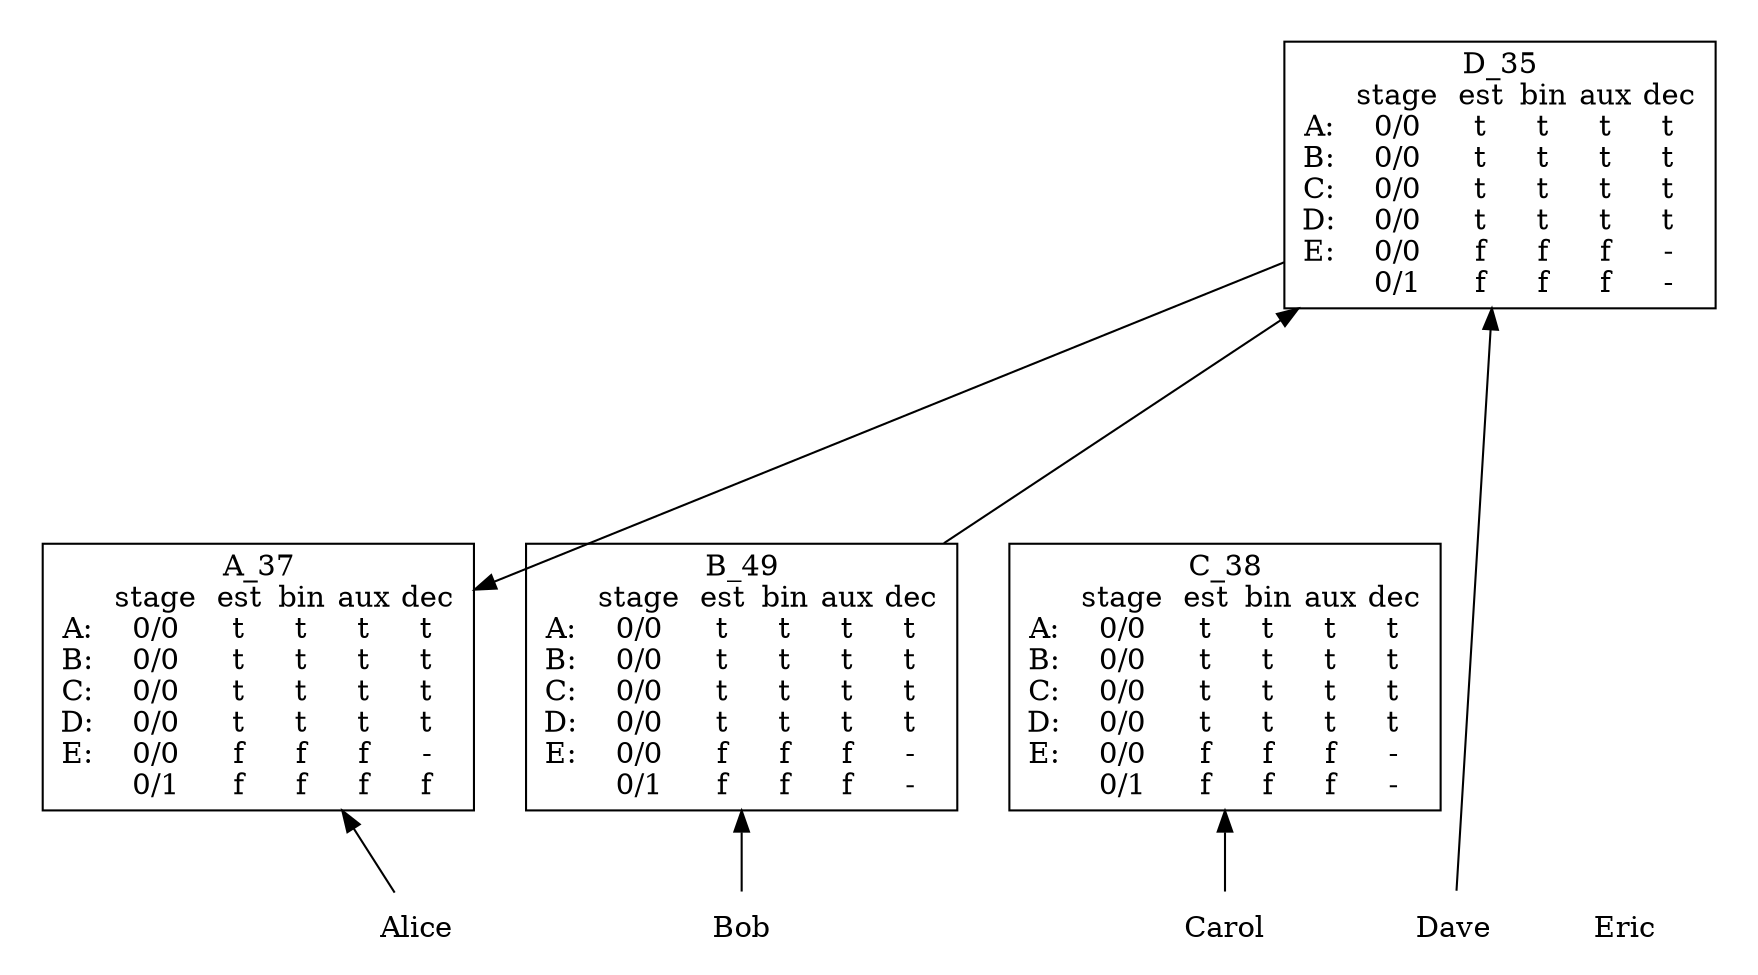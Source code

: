 /// our_id: Alice
/// peer_list: {
///   Alice: PeerState(VOTE|SEND|RECV)
///   Bob: PeerState(VOTE|SEND|RECV)
///   Carol: PeerState(VOTE|SEND|RECV)
///   Dave: PeerState(VOTE|SEND|RECV)
///   Eric: PeerState(VOTE|SEND|RECV)
/// }
digraph GossipGraph {
  splines=false
  rankdir=BT

  style=invis
  subgraph cluster_Alice {
    label=Alice
    Alice [style=invis]
    "Alice" -> "A_37" [minlen=1]
  }
  "D_35" -> "A_37" [constraint=false]

  style=invis
  subgraph cluster_Bob {
    label=Bob
    Bob [style=invis]
    "Bob" -> "B_49" [minlen=1]
  }

  style=invis
  subgraph cluster_Carol {
    label=Carol
    Carol [style=invis]
    "Carol" -> "C_38" [minlen=1]
  }

  style=invis
  subgraph cluster_Dave {
    label=Dave
    Dave [style=invis]
    "Dave" -> "D_35" [minlen=4]
  }
  "B_49" -> "D_35" [constraint=false]

  style=invis
  subgraph cluster_Eric {
    label=Eric
    Eric [style=invis]
  }


  {
    rank=same
    Alice [style=filled, color=white]
    Bob [style=filled, color=white]
    Carol [style=filled, color=white]
    Dave [style=filled, color=white]
    Eric [style=filled, color=white]
  }
  Alice -> Bob -> Carol -> Dave -> Eric [style=invis]

/// ===== details of events =====
  "A_37" [fillcolor=white, shape=rectangle, label=<<table border="0" cellborder="0" cellpadding="0" cellspacing="0">
<tr><td colspan="6">A_37</td></tr>
<tr><td></td><td width="50">stage</td><td width="30">est</td><td width="30">bin</td><td width="30">aux</td><td width="30">dec</td></tr>
<tr><td>A: </td><td>0/0</td><td>t</td><td>t</td><td>t</td><td>t</td></tr>
<tr><td>B: </td><td>0/0</td><td>t</td><td>t</td><td>t</td><td>t</td></tr>
<tr><td>C: </td><td>0/0</td><td>t</td><td>t</td><td>t</td><td>t</td></tr>
<tr><td>D: </td><td>0/0</td><td>t</td><td>t</td><td>t</td><td>t</td></tr>
<tr><td>E: </td><td>0/0</td><td>f</td><td>f</td><td>f</td><td>-</td></tr>
<tr><td>   </td><td>0/1</td><td>f</td><td>f</td><td>f</td><td>f</td></tr></table>>]
/// cause: Request
/// last_ancestors: {Alice: 37, Bob: 49, Carol: 38, Dave: 35}

  "B_49" [fillcolor=white, shape=rectangle, label=<<table border="0" cellborder="0" cellpadding="0" cellspacing="0">
<tr><td colspan="6">B_49</td></tr>
<tr><td></td><td width="50">stage</td><td width="30">est</td><td width="30">bin</td><td width="30">aux</td><td width="30">dec</td></tr>
<tr><td>A: </td><td>0/0</td><td>t</td><td>t</td><td>t</td><td>t</td></tr>
<tr><td>B: </td><td>0/0</td><td>t</td><td>t</td><td>t</td><td>t</td></tr>
<tr><td>C: </td><td>0/0</td><td>t</td><td>t</td><td>t</td><td>t</td></tr>
<tr><td>D: </td><td>0/0</td><td>t</td><td>t</td><td>t</td><td>t</td></tr>
<tr><td>E: </td><td>0/0</td><td>f</td><td>f</td><td>f</td><td>-</td></tr>
<tr><td>   </td><td>0/1</td><td>f</td><td>f</td><td>f</td><td>-</td></tr></table>>]
/// cause: Request
/// last_ancestors: {Alice: 31, Bob: 49, Carol: 32, Dave: 34}

  "C_38" [fillcolor=white, shape=rectangle, label=<<table border="0" cellborder="0" cellpadding="0" cellspacing="0">
<tr><td colspan="6">C_38</td></tr>
<tr><td></td><td width="50">stage</td><td width="30">est</td><td width="30">bin</td><td width="30">aux</td><td width="30">dec</td></tr>
<tr><td>A: </td><td>0/0</td><td>t</td><td>t</td><td>t</td><td>t</td></tr>
<tr><td>B: </td><td>0/0</td><td>t</td><td>t</td><td>t</td><td>t</td></tr>
<tr><td>C: </td><td>0/0</td><td>t</td><td>t</td><td>t</td><td>t</td></tr>
<tr><td>D: </td><td>0/0</td><td>t</td><td>t</td><td>t</td><td>t</td></tr>
<tr><td>E: </td><td>0/0</td><td>f</td><td>f</td><td>f</td><td>-</td></tr>
<tr><td>   </td><td>0/1</td><td>f</td><td>f</td><td>f</td><td>-</td></tr></table>>]
/// cause: Request
/// last_ancestors: {Alice: 33, Bob: 45, Carol: 38, Dave: 34}

  "D_35" [fillcolor=white, shape=rectangle, label=<<table border="0" cellborder="0" cellpadding="0" cellspacing="0">
<tr><td colspan="6">D_35</td></tr>
<tr><td></td><td width="50">stage</td><td width="30">est</td><td width="30">bin</td><td width="30">aux</td><td width="30">dec</td></tr>
<tr><td>A: </td><td>0/0</td><td>t</td><td>t</td><td>t</td><td>t</td></tr>
<tr><td>B: </td><td>0/0</td><td>t</td><td>t</td><td>t</td><td>t</td></tr>
<tr><td>C: </td><td>0/0</td><td>t</td><td>t</td><td>t</td><td>t</td></tr>
<tr><td>D: </td><td>0/0</td><td>t</td><td>t</td><td>t</td><td>t</td></tr>
<tr><td>E: </td><td>0/0</td><td>f</td><td>f</td><td>f</td><td>-</td></tr>
<tr><td>   </td><td>0/1</td><td>f</td><td>f</td><td>f</td><td>-</td></tr></table>>]
/// cause: Response
/// last_ancestors: {Alice: 31, Bob: 49, Carol: 32, Dave: 35}

}

/// ===== meta-elections =====
/// consensus_history:
/// 557e90b3402a68f6ff018647557ba9919531dd36a5bd86650947bc56dcef3a40

/// round_hashes: {
///   Alice -> [
///     RoundHash { round: 0, latest_block_hash: 557e90b3402a68f6ff018647557ba9919531dd36a5bd86650947bc56dcef3a40 }
///   ]
///   Bob -> [
///     RoundHash { round: 0, latest_block_hash: 557e90b3402a68f6ff018647557ba9919531dd36a5bd86650947bc56dcef3a40 }
///   ]
///   Carol -> [
///     RoundHash { round: 0, latest_block_hash: 557e90b3402a68f6ff018647557ba9919531dd36a5bd86650947bc56dcef3a40 }
///   ]
///   Dave -> [
///     RoundHash { round: 0, latest_block_hash: 557e90b3402a68f6ff018647557ba9919531dd36a5bd86650947bc56dcef3a40 }
///   ]
///   Eric -> [
///     RoundHash { round: 0, latest_block_hash: 557e90b3402a68f6ff018647557ba9919531dd36a5bd86650947bc56dcef3a40 }
///   ]
/// }
/// interesting_events: {
///   Alice -> ["A_12"]
///   Bob -> ["B_14"]
///   Carol -> ["C_12"]
///   Dave -> ["D_11"]
/// }
/// all_voters: {Alice, Bob, Carol, Dave, Eric}
/// meta_events: {
///   A_12 -> {
///     observees: {}
///     interesting_content: [Remove(Eric)]
///   }
///   A_37 -> {
///     observees: {Alice, Bob, Carol, Dave}
///     interesting_content: []
///     meta_votes: {
///         stage est bin aux dec
///       A: 0/0   t   t   t   t
///       B: 0/0   t   t   t   t
///       C: 0/0   t   t   t   t
///       D: 0/0   t   t   t   t
///       E: 0/0   f   f   f   -
///          0/1   f   f   f   f
///     }
///   }
///   B_14 -> {
///     observees: {}
///     interesting_content: [Remove(Eric)]
///   }
///   B_49 -> {
///     observees: {Alice, Bob, Carol, Dave}
///     interesting_content: []
///     meta_votes: {
///         stage est bin aux dec
///       A: 0/0   t   t   t   t
///       B: 0/0   t   t   t   t
///       C: 0/0   t   t   t   t
///       D: 0/0   t   t   t   t
///       E: 0/0   f   f   f   -
///          0/1   f   f   f   -
///     }
///   }
///   C_12 -> {
///     observees: {}
///     interesting_content: [Remove(Eric)]
///   }
///   C_38 -> {
///     observees: {Alice, Bob, Carol, Dave}
///     interesting_content: []
///     meta_votes: {
///         stage est bin aux dec
///       A: 0/0   t   t   t   t
///       B: 0/0   t   t   t   t
///       C: 0/0   t   t   t   t
///       D: 0/0   t   t   t   t
///       E: 0/0   f   f   f   -
///          0/1   f   f   f   -
///     }
///   }
///   D_11 -> {
///     observees: {}
///     interesting_content: [Remove(Eric)]
///   }
///   D_35 -> {
///     observees: {Alice, Bob, Carol, Dave}
///     interesting_content: []
///     meta_votes: {
///         stage est bin aux dec
///       A: 0/0   t   t   t   t
///       B: 0/0   t   t   t   t
///       C: 0/0   t   t   t   t
///       D: 0/0   t   t   t   t
///       E: 0/0   f   f   f   -
///          0/1   f   f   f   -
///     }
///   }
/// }
